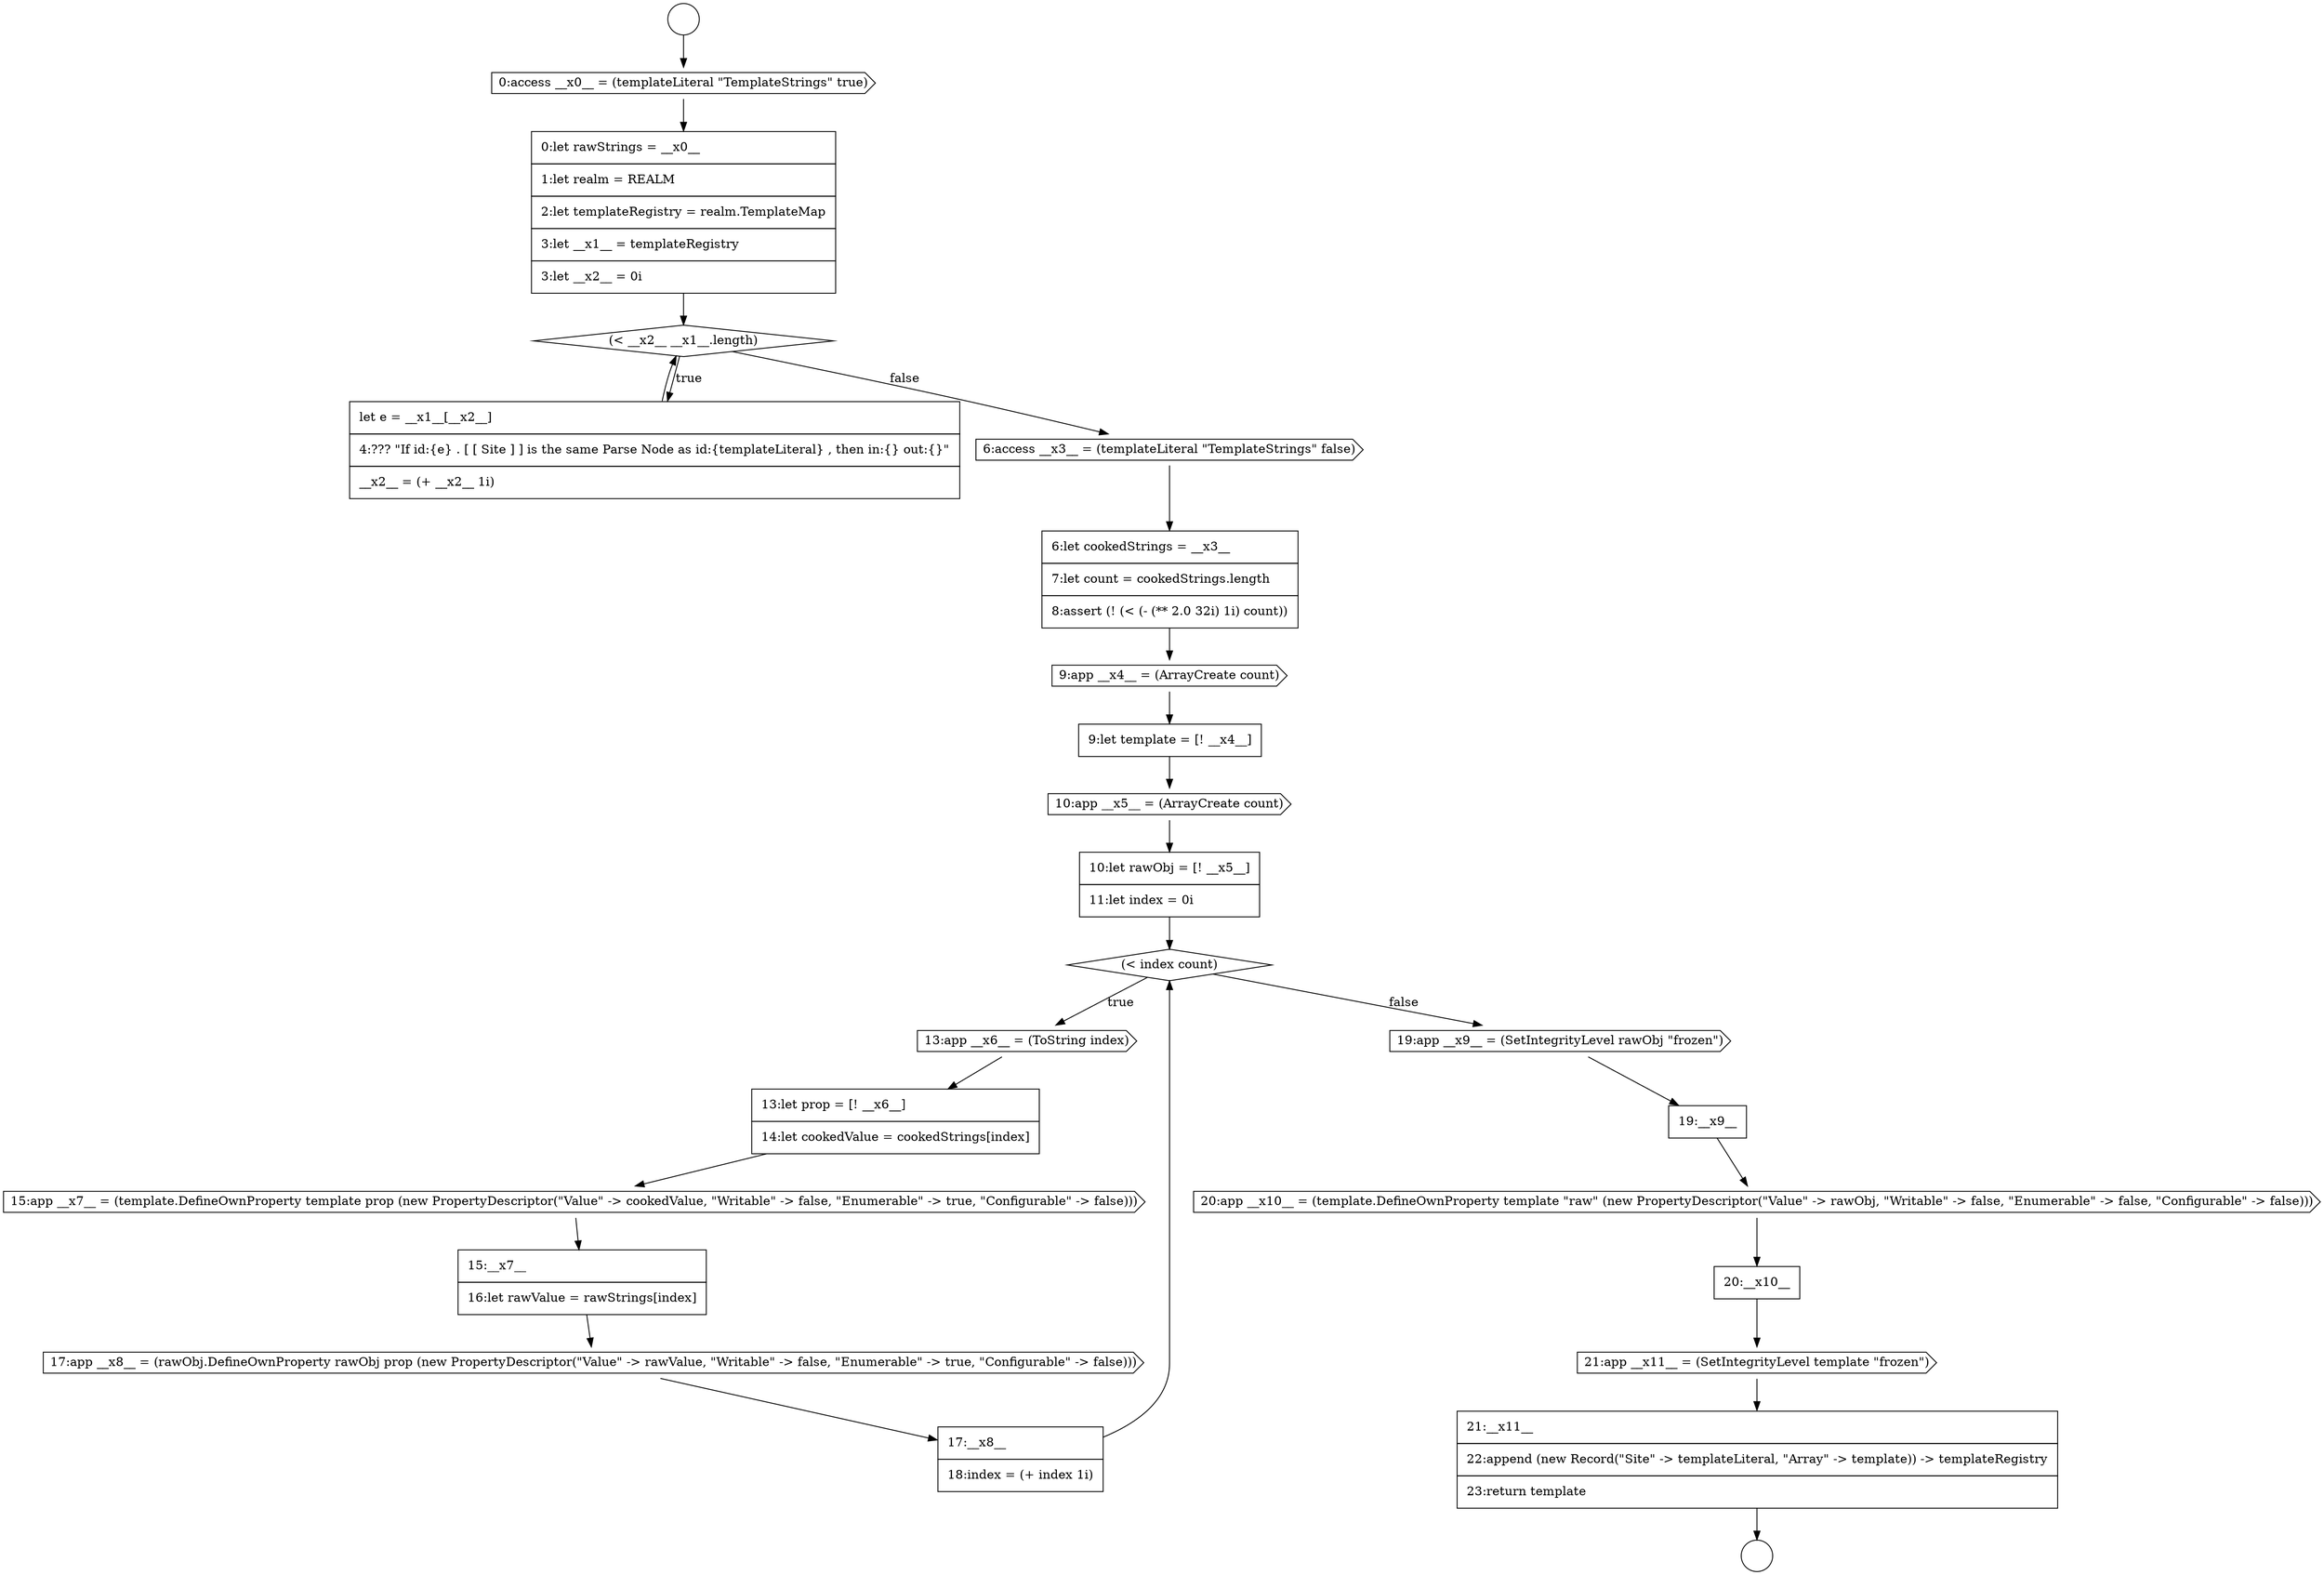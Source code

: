 digraph {
  node0 [shape=circle label=" " color="black" fillcolor="white" style=filled]
  node5 [shape=none, margin=0, label=<<font color="black">
    <table border="0" cellborder="1" cellspacing="0" cellpadding="10">
      <tr><td align="left">let e = __x1__[__x2__]</td></tr>
      <tr><td align="left">4:??? &quot;If id:{e} . [ [ Site ] ] is the same Parse Node as id:{templateLiteral} , then in:{} out:{}&quot;</td></tr>
      <tr><td align="left">__x2__ = (+ __x2__ 1i)</td></tr>
    </table>
  </font>> color="black" fillcolor="white" style=filled]
  node10 [shape=cds, label=<<font color="black">10:app __x5__ = (ArrayCreate count)</font>> color="black" fillcolor="white" style=filled]
  node24 [shape=none, margin=0, label=<<font color="black">
    <table border="0" cellborder="1" cellspacing="0" cellpadding="10">
      <tr><td align="left">21:__x11__</td></tr>
      <tr><td align="left">22:append (new Record(&quot;Site&quot; -&gt; templateLiteral, &quot;Array&quot; -&gt; template)) -&gt; templateRegistry</td></tr>
      <tr><td align="left">23:return template</td></tr>
    </table>
  </font>> color="black" fillcolor="white" style=filled]
  node14 [shape=none, margin=0, label=<<font color="black">
    <table border="0" cellborder="1" cellspacing="0" cellpadding="10">
      <tr><td align="left">13:let prop = [! __x6__]</td></tr>
      <tr><td align="left">14:let cookedValue = cookedStrings[index]</td></tr>
    </table>
  </font>> color="black" fillcolor="white" style=filled]
  node20 [shape=none, margin=0, label=<<font color="black">
    <table border="0" cellborder="1" cellspacing="0" cellpadding="10">
      <tr><td align="left">19:__x9__</td></tr>
    </table>
  </font>> color="black" fillcolor="white" style=filled]
  node1 [shape=circle label=" " color="black" fillcolor="white" style=filled]
  node6 [shape=cds, label=<<font color="black">6:access __x3__ = (templateLiteral &quot;TemplateStrings&quot; false)</font>> color="black" fillcolor="white" style=filled]
  node21 [shape=cds, label=<<font color="black">20:app __x10__ = (template.DefineOwnProperty template &quot;raw&quot; (new PropertyDescriptor(&quot;Value&quot; -&gt; rawObj, &quot;Writable&quot; -&gt; false, &quot;Enumerable&quot; -&gt; false, &quot;Configurable&quot; -&gt; false)))</font>> color="black" fillcolor="white" style=filled]
  node9 [shape=none, margin=0, label=<<font color="black">
    <table border="0" cellborder="1" cellspacing="0" cellpadding="10">
      <tr><td align="left">9:let template = [! __x4__]</td></tr>
    </table>
  </font>> color="black" fillcolor="white" style=filled]
  node13 [shape=cds, label=<<font color="black">13:app __x6__ = (ToString index)</font>> color="black" fillcolor="white" style=filled]
  node2 [shape=cds, label=<<font color="black">0:access __x0__ = (templateLiteral &quot;TemplateStrings&quot; true)</font>> color="black" fillcolor="white" style=filled]
  node17 [shape=cds, label=<<font color="black">17:app __x8__ = (rawObj.DefineOwnProperty rawObj prop (new PropertyDescriptor(&quot;Value&quot; -&gt; rawValue, &quot;Writable&quot; -&gt; false, &quot;Enumerable&quot; -&gt; true, &quot;Configurable&quot; -&gt; false)))</font>> color="black" fillcolor="white" style=filled]
  node22 [shape=none, margin=0, label=<<font color="black">
    <table border="0" cellborder="1" cellspacing="0" cellpadding="10">
      <tr><td align="left">20:__x10__</td></tr>
    </table>
  </font>> color="black" fillcolor="white" style=filled]
  node12 [shape=diamond, label=<<font color="black">(&lt; index count)</font>> color="black" fillcolor="white" style=filled]
  node7 [shape=none, margin=0, label=<<font color="black">
    <table border="0" cellborder="1" cellspacing="0" cellpadding="10">
      <tr><td align="left">6:let cookedStrings = __x3__</td></tr>
      <tr><td align="left">7:let count = cookedStrings.length</td></tr>
      <tr><td align="left">8:assert (! (&lt; (- (** 2.0 32i) 1i) count))</td></tr>
    </table>
  </font>> color="black" fillcolor="white" style=filled]
  node3 [shape=none, margin=0, label=<<font color="black">
    <table border="0" cellborder="1" cellspacing="0" cellpadding="10">
      <tr><td align="left">0:let rawStrings = __x0__</td></tr>
      <tr><td align="left">1:let realm = REALM</td></tr>
      <tr><td align="left">2:let templateRegistry = realm.TemplateMap</td></tr>
      <tr><td align="left">3:let __x1__ = templateRegistry</td></tr>
      <tr><td align="left">3:let __x2__ = 0i</td></tr>
    </table>
  </font>> color="black" fillcolor="white" style=filled]
  node18 [shape=none, margin=0, label=<<font color="black">
    <table border="0" cellborder="1" cellspacing="0" cellpadding="10">
      <tr><td align="left">17:__x8__</td></tr>
      <tr><td align="left">18:index = (+ index 1i)</td></tr>
    </table>
  </font>> color="black" fillcolor="white" style=filled]
  node16 [shape=none, margin=0, label=<<font color="black">
    <table border="0" cellborder="1" cellspacing="0" cellpadding="10">
      <tr><td align="left">15:__x7__</td></tr>
      <tr><td align="left">16:let rawValue = rawStrings[index]</td></tr>
    </table>
  </font>> color="black" fillcolor="white" style=filled]
  node11 [shape=none, margin=0, label=<<font color="black">
    <table border="0" cellborder="1" cellspacing="0" cellpadding="10">
      <tr><td align="left">10:let rawObj = [! __x5__]</td></tr>
      <tr><td align="left">11:let index = 0i</td></tr>
    </table>
  </font>> color="black" fillcolor="white" style=filled]
  node23 [shape=cds, label=<<font color="black">21:app __x11__ = (SetIntegrityLevel template &quot;frozen&quot;)</font>> color="black" fillcolor="white" style=filled]
  node8 [shape=cds, label=<<font color="black">9:app __x4__ = (ArrayCreate count)</font>> color="black" fillcolor="white" style=filled]
  node19 [shape=cds, label=<<font color="black">19:app __x9__ = (SetIntegrityLevel rawObj &quot;frozen&quot;)</font>> color="black" fillcolor="white" style=filled]
  node4 [shape=diamond, label=<<font color="black">(&lt; __x2__ __x1__.length)</font>> color="black" fillcolor="white" style=filled]
  node15 [shape=cds, label=<<font color="black">15:app __x7__ = (template.DefineOwnProperty template prop (new PropertyDescriptor(&quot;Value&quot; -&gt; cookedValue, &quot;Writable&quot; -&gt; false, &quot;Enumerable&quot; -&gt; true, &quot;Configurable&quot; -&gt; false)))</font>> color="black" fillcolor="white" style=filled]
  node3 -> node4 [ color="black"]
  node18 -> node12 [ color="black"]
  node7 -> node8 [ color="black"]
  node11 -> node12 [ color="black"]
  node0 -> node2 [ color="black"]
  node9 -> node10 [ color="black"]
  node10 -> node11 [ color="black"]
  node4 -> node5 [label=<<font color="black">true</font>> color="black"]
  node4 -> node6 [label=<<font color="black">false</font>> color="black"]
  node20 -> node21 [ color="black"]
  node16 -> node17 [ color="black"]
  node17 -> node18 [ color="black"]
  node5 -> node4 [ color="black"]
  node2 -> node3 [ color="black"]
  node15 -> node16 [ color="black"]
  node19 -> node20 [ color="black"]
  node13 -> node14 [ color="black"]
  node22 -> node23 [ color="black"]
  node6 -> node7 [ color="black"]
  node12 -> node13 [label=<<font color="black">true</font>> color="black"]
  node12 -> node19 [label=<<font color="black">false</font>> color="black"]
  node24 -> node1 [ color="black"]
  node23 -> node24 [ color="black"]
  node14 -> node15 [ color="black"]
  node8 -> node9 [ color="black"]
  node21 -> node22 [ color="black"]
}
